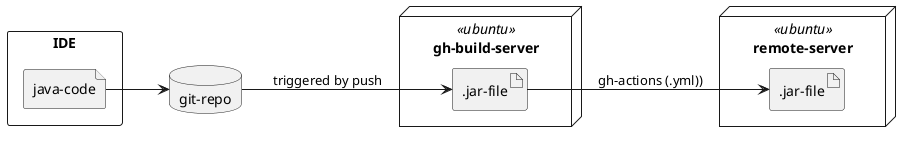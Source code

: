 @startuml
left to right direction

rectangle "IDE" as ide {
  file "java-code" as code
}

database "git-repo" as gitrepo

node "gh-build-server" <<ubuntu>> as ghserver {
  artifact ".jar-file" as ghjar
}
node "remote-server" <<ubuntu>> as remoteserver {
  artifact ".jar-file" as remotejar
}

code --> gitrepo
gitrepo --> ghjar : triggered by push
ghjar --> remotejar : gh-actions (.yml))

@enduml